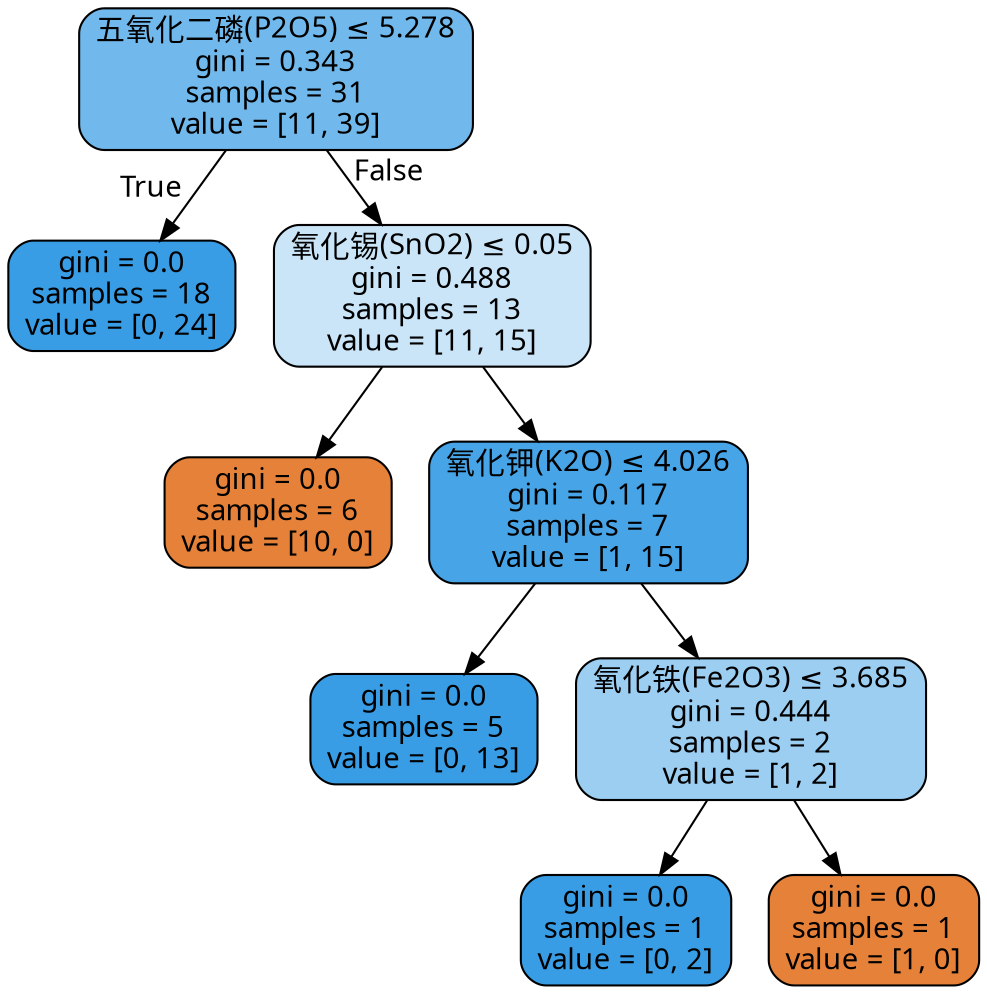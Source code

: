 digraph Tree {
node [shape=box, style="filled, rounded", color="black", fontname="DengXian"] ;
edge [fontname="DengXian"] ;
0 [label=<五氧化二磷(P2O5) &le; 5.278<br/>gini = 0.343<br/>samples = 31<br/>value = [11, 39]>, fillcolor="#71b9ec"] ;
1 [label=<gini = 0.0<br/>samples = 18<br/>value = [0, 24]>, fillcolor="#399de5"] ;
0 -> 1 [labeldistance=2.5, labelangle=45, headlabel="True"] ;
2 [label=<氧化锡(SnO2) &le; 0.05<br/>gini = 0.488<br/>samples = 13<br/>value = [11, 15]>, fillcolor="#cae5f8"] ;
0 -> 2 [labeldistance=2.5, labelangle=-45, headlabel="False"] ;
3 [label=<gini = 0.0<br/>samples = 6<br/>value = [10, 0]>, fillcolor="#e58139"] ;
2 -> 3 ;
4 [label=<氧化钾(K2O) &le; 4.026<br/>gini = 0.117<br/>samples = 7<br/>value = [1, 15]>, fillcolor="#46a4e7"] ;
2 -> 4 ;
5 [label=<gini = 0.0<br/>samples = 5<br/>value = [0, 13]>, fillcolor="#399de5"] ;
4 -> 5 ;
6 [label=<氧化铁(Fe2O3) &le; 3.685<br/>gini = 0.444<br/>samples = 2<br/>value = [1, 2]>, fillcolor="#9ccef2"] ;
4 -> 6 ;
7 [label=<gini = 0.0<br/>samples = 1<br/>value = [0, 2]>, fillcolor="#399de5"] ;
6 -> 7 ;
8 [label=<gini = 0.0<br/>samples = 1<br/>value = [1, 0]>, fillcolor="#e58139"] ;
6 -> 8 ;
}